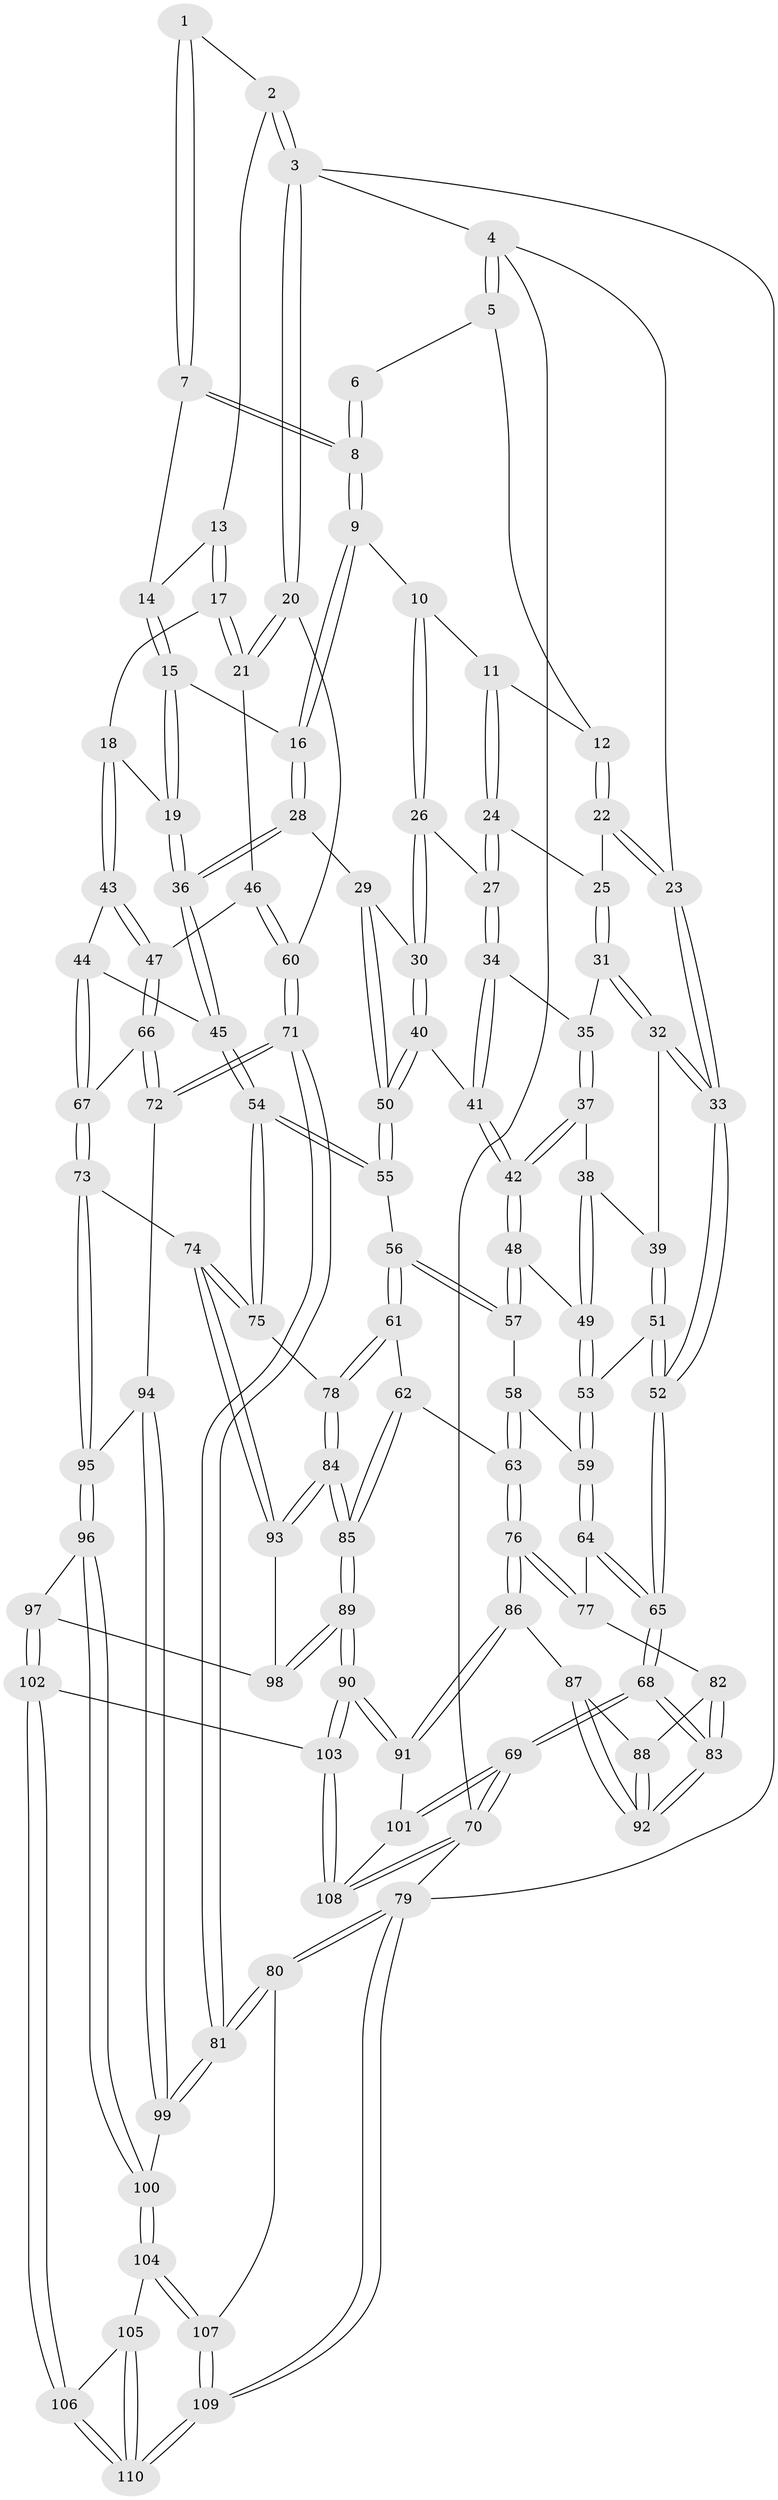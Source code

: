 // coarse degree distribution, {4: 0.30303030303030304, 8: 0.030303030303030304, 5: 0.30303030303030304, 6: 0.09090909090909091, 3: 0.21212121212121213, 7: 0.030303030303030304, 2: 0.030303030303030304}
// Generated by graph-tools (version 1.1) at 2025/21/03/04/25 18:21:22]
// undirected, 110 vertices, 272 edges
graph export_dot {
graph [start="1"]
  node [color=gray90,style=filled];
  1 [pos="+0.7023986788478723+0"];
  2 [pos="+0.8835276568611506+0"];
  3 [pos="+1+0"];
  4 [pos="+0+0"];
  5 [pos="+0.38515921149842075+0"];
  6 [pos="+0.5645838589454835+0"];
  7 [pos="+0.669186465203718+0.11253082729247076"];
  8 [pos="+0.5936671475386189+0.1308966732031469"];
  9 [pos="+0.5592531423811864+0.1882625887277929"];
  10 [pos="+0.5023179399759384+0.16916322613130788"];
  11 [pos="+0.4098265571578065+0.13081541467791424"];
  12 [pos="+0.3958127507670028+0.10181842204177911"];
  13 [pos="+0.8051464049741383+0.08738761970483579"];
  14 [pos="+0.7314325416903328+0.1253309795205125"];
  15 [pos="+0.7075463357721348+0.22097217924481635"];
  16 [pos="+0.5843141257420187+0.24767373596011893"];
  17 [pos="+0.8911425619981246+0.2632033909003643"];
  18 [pos="+0.8311120307107353+0.29219324625632437"];
  19 [pos="+0.8259374843652995+0.29239430788672743"];
  20 [pos="+1+0.26033640885294473"];
  21 [pos="+0.9146601321362284+0.2665396928638333"];
  22 [pos="+0.1807091097752431+0.16328414926701287"];
  23 [pos="+0+0"];
  24 [pos="+0.358076420255436+0.25086382356000025"];
  25 [pos="+0.23794993888302635+0.2431804230047677"];
  26 [pos="+0.42259466270960333+0.3142898713389704"];
  27 [pos="+0.3710171135457726+0.28717306655792096"];
  28 [pos="+0.574825333958687+0.33638658860981385"];
  29 [pos="+0.5617721928257647+0.3403069391118222"];
  30 [pos="+0.4748057297571729+0.3486460708414483"];
  31 [pos="+0.2209601687493341+0.31186989381996333"];
  32 [pos="+0.10688654882729844+0.3676866469843126"];
  33 [pos="+0+0.3039282697441766"];
  34 [pos="+0.3381047572283094+0.33815686407211587"];
  35 [pos="+0.22705165615540726+0.3185038842376865"];
  36 [pos="+0.6369210520506539+0.3974396918352774"];
  37 [pos="+0.26349107467450583+0.40264110201638037"];
  38 [pos="+0.16679318093931744+0.40082941459593635"];
  39 [pos="+0.13234994666562744+0.39293793321929193"];
  40 [pos="+0.42119554558467315+0.42202092205944886"];
  41 [pos="+0.31822076447481623+0.4243125607624173"];
  42 [pos="+0.3028965477648199+0.4375462010352807"];
  43 [pos="+0.807780921264032+0.5108298281745248"];
  44 [pos="+0.7901572387619831+0.5143834865057709"];
  45 [pos="+0.6631675097244003+0.500321157872169"];
  46 [pos="+0.8808514256560058+0.5057992948393478"];
  47 [pos="+0.854436504698116+0.5229857991409242"];
  48 [pos="+0.29719601013439184+0.4588548900095718"];
  49 [pos="+0.257850567994016+0.48009933098032986"];
  50 [pos="+0.4596722717265216+0.530539571557607"];
  51 [pos="+0.1871795698180737+0.532474839143255"];
  52 [pos="+0+0.31140432900689635"];
  53 [pos="+0.18738177462214967+0.5328315625588457"];
  54 [pos="+0.629122945374962+0.549009791417295"];
  55 [pos="+0.4608692415630026+0.5500767873046584"];
  56 [pos="+0.4503039344305377+0.5590230328562928"];
  57 [pos="+0.3278564326046299+0.5035096163358378"];
  58 [pos="+0.3047437952701424+0.5801219414957925"];
  59 [pos="+0.1816318702235125+0.5513904179076128"];
  60 [pos="+1+0.40785196204630425"];
  61 [pos="+0.42714736135996223+0.6224708735125736"];
  62 [pos="+0.4035341992375559+0.6447320241830367"];
  63 [pos="+0.3345764978600595+0.6645260845562272"];
  64 [pos="+0.14799262935701915+0.6053200378243282"];
  65 [pos="+0+0.5430260700626562"];
  66 [pos="+0.9041848086634796+0.6247507984845551"];
  67 [pos="+0.7712439763591592+0.6982662239666361"];
  68 [pos="+0+1"];
  69 [pos="+0+1"];
  70 [pos="+0+1"];
  71 [pos="+1+0.7164854955537344"];
  72 [pos="+0.9823542225289772+0.6812880941239271"];
  73 [pos="+0.7670947232899438+0.7038710755884572"];
  74 [pos="+0.7042803942295924+0.6997902581893745"];
  75 [pos="+0.6346454647670637+0.6266396913583899"];
  76 [pos="+0.2847071286488321+0.7085610690347379"];
  77 [pos="+0.15111840767544757+0.6123656464640658"];
  78 [pos="+0.5518345363005787+0.7057427511269043"];
  79 [pos="+1+1"];
  80 [pos="+1+1"];
  81 [pos="+1+0.7728382130853764"];
  82 [pos="+0.12976373694511148+0.6719677128674533"];
  83 [pos="+0+1"];
  84 [pos="+0.5200306085822372+0.872041326857897"];
  85 [pos="+0.5034557207508871+0.8986272666202557"];
  86 [pos="+0.27864133303851557+0.8093486889894888"];
  87 [pos="+0.21039338490904066+0.8090810778466628"];
  88 [pos="+0.13607170173682065+0.7255618388346714"];
  89 [pos="+0.49841603248397104+0.9135076364978164"];
  90 [pos="+0.4912222919616365+0.9273818463301748"];
  91 [pos="+0.29182234569824783+0.8287798915585192"];
  92 [pos="+0.02114269102757434+0.8658732308259196"];
  93 [pos="+0.6700927986164598+0.7777494101368879"];
  94 [pos="+0.9805536082082527+0.6825494764076566"];
  95 [pos="+0.8026772156027161+0.7549995514722053"];
  96 [pos="+0.820553517045488+0.8479935414355316"];
  97 [pos="+0.7754272753581882+0.8592901132460287"];
  98 [pos="+0.7591743824706468+0.854527251180647"];
  99 [pos="+0.842170316823274+0.8413884575530601"];
  100 [pos="+0.8251457614330191+0.8505554491430022"];
  101 [pos="+0.23926112089359894+0.9094269011197101"];
  102 [pos="+0.5809206387925844+1"];
  103 [pos="+0.526709415390798+1"];
  104 [pos="+0.848855249163441+0.8939271732788028"];
  105 [pos="+0.8465231096125926+0.8991394682276991"];
  106 [pos="+0.6275082682844177+1"];
  107 [pos="+0.8845308265803311+0.9139356377030188"];
  108 [pos="+0.25848884293427643+1"];
  109 [pos="+0.8826462269851102+1"];
  110 [pos="+0.8302017589016378+1"];
  1 -- 2;
  1 -- 7;
  1 -- 7;
  2 -- 3;
  2 -- 3;
  2 -- 13;
  3 -- 4;
  3 -- 20;
  3 -- 20;
  3 -- 79;
  4 -- 5;
  4 -- 5;
  4 -- 23;
  4 -- 70;
  5 -- 6;
  5 -- 12;
  6 -- 8;
  6 -- 8;
  7 -- 8;
  7 -- 8;
  7 -- 14;
  8 -- 9;
  8 -- 9;
  9 -- 10;
  9 -- 16;
  9 -- 16;
  10 -- 11;
  10 -- 26;
  10 -- 26;
  11 -- 12;
  11 -- 24;
  11 -- 24;
  12 -- 22;
  12 -- 22;
  13 -- 14;
  13 -- 17;
  13 -- 17;
  14 -- 15;
  14 -- 15;
  15 -- 16;
  15 -- 19;
  15 -- 19;
  16 -- 28;
  16 -- 28;
  17 -- 18;
  17 -- 21;
  17 -- 21;
  18 -- 19;
  18 -- 43;
  18 -- 43;
  19 -- 36;
  19 -- 36;
  20 -- 21;
  20 -- 21;
  20 -- 60;
  21 -- 46;
  22 -- 23;
  22 -- 23;
  22 -- 25;
  23 -- 33;
  23 -- 33;
  24 -- 25;
  24 -- 27;
  24 -- 27;
  25 -- 31;
  25 -- 31;
  26 -- 27;
  26 -- 30;
  26 -- 30;
  27 -- 34;
  27 -- 34;
  28 -- 29;
  28 -- 36;
  28 -- 36;
  29 -- 30;
  29 -- 50;
  29 -- 50;
  30 -- 40;
  30 -- 40;
  31 -- 32;
  31 -- 32;
  31 -- 35;
  32 -- 33;
  32 -- 33;
  32 -- 39;
  33 -- 52;
  33 -- 52;
  34 -- 35;
  34 -- 41;
  34 -- 41;
  35 -- 37;
  35 -- 37;
  36 -- 45;
  36 -- 45;
  37 -- 38;
  37 -- 42;
  37 -- 42;
  38 -- 39;
  38 -- 49;
  38 -- 49;
  39 -- 51;
  39 -- 51;
  40 -- 41;
  40 -- 50;
  40 -- 50;
  41 -- 42;
  41 -- 42;
  42 -- 48;
  42 -- 48;
  43 -- 44;
  43 -- 47;
  43 -- 47;
  44 -- 45;
  44 -- 67;
  44 -- 67;
  45 -- 54;
  45 -- 54;
  46 -- 47;
  46 -- 60;
  46 -- 60;
  47 -- 66;
  47 -- 66;
  48 -- 49;
  48 -- 57;
  48 -- 57;
  49 -- 53;
  49 -- 53;
  50 -- 55;
  50 -- 55;
  51 -- 52;
  51 -- 52;
  51 -- 53;
  52 -- 65;
  52 -- 65;
  53 -- 59;
  53 -- 59;
  54 -- 55;
  54 -- 55;
  54 -- 75;
  54 -- 75;
  55 -- 56;
  56 -- 57;
  56 -- 57;
  56 -- 61;
  56 -- 61;
  57 -- 58;
  58 -- 59;
  58 -- 63;
  58 -- 63;
  59 -- 64;
  59 -- 64;
  60 -- 71;
  60 -- 71;
  61 -- 62;
  61 -- 78;
  61 -- 78;
  62 -- 63;
  62 -- 85;
  62 -- 85;
  63 -- 76;
  63 -- 76;
  64 -- 65;
  64 -- 65;
  64 -- 77;
  65 -- 68;
  65 -- 68;
  66 -- 67;
  66 -- 72;
  66 -- 72;
  67 -- 73;
  67 -- 73;
  68 -- 69;
  68 -- 69;
  68 -- 83;
  68 -- 83;
  69 -- 70;
  69 -- 70;
  69 -- 101;
  69 -- 101;
  70 -- 79;
  70 -- 108;
  70 -- 108;
  71 -- 72;
  71 -- 72;
  71 -- 81;
  71 -- 81;
  72 -- 94;
  73 -- 74;
  73 -- 95;
  73 -- 95;
  74 -- 75;
  74 -- 75;
  74 -- 93;
  74 -- 93;
  75 -- 78;
  76 -- 77;
  76 -- 77;
  76 -- 86;
  76 -- 86;
  77 -- 82;
  78 -- 84;
  78 -- 84;
  79 -- 80;
  79 -- 80;
  79 -- 109;
  79 -- 109;
  80 -- 81;
  80 -- 81;
  80 -- 107;
  81 -- 99;
  81 -- 99;
  82 -- 83;
  82 -- 83;
  82 -- 88;
  83 -- 92;
  83 -- 92;
  84 -- 85;
  84 -- 85;
  84 -- 93;
  84 -- 93;
  85 -- 89;
  85 -- 89;
  86 -- 87;
  86 -- 91;
  86 -- 91;
  87 -- 88;
  87 -- 92;
  87 -- 92;
  88 -- 92;
  88 -- 92;
  89 -- 90;
  89 -- 90;
  89 -- 98;
  89 -- 98;
  90 -- 91;
  90 -- 91;
  90 -- 103;
  90 -- 103;
  91 -- 101;
  93 -- 98;
  94 -- 95;
  94 -- 99;
  94 -- 99;
  95 -- 96;
  95 -- 96;
  96 -- 97;
  96 -- 100;
  96 -- 100;
  97 -- 98;
  97 -- 102;
  97 -- 102;
  99 -- 100;
  100 -- 104;
  100 -- 104;
  101 -- 108;
  102 -- 103;
  102 -- 106;
  102 -- 106;
  103 -- 108;
  103 -- 108;
  104 -- 105;
  104 -- 107;
  104 -- 107;
  105 -- 106;
  105 -- 110;
  105 -- 110;
  106 -- 110;
  106 -- 110;
  107 -- 109;
  107 -- 109;
  109 -- 110;
  109 -- 110;
}
